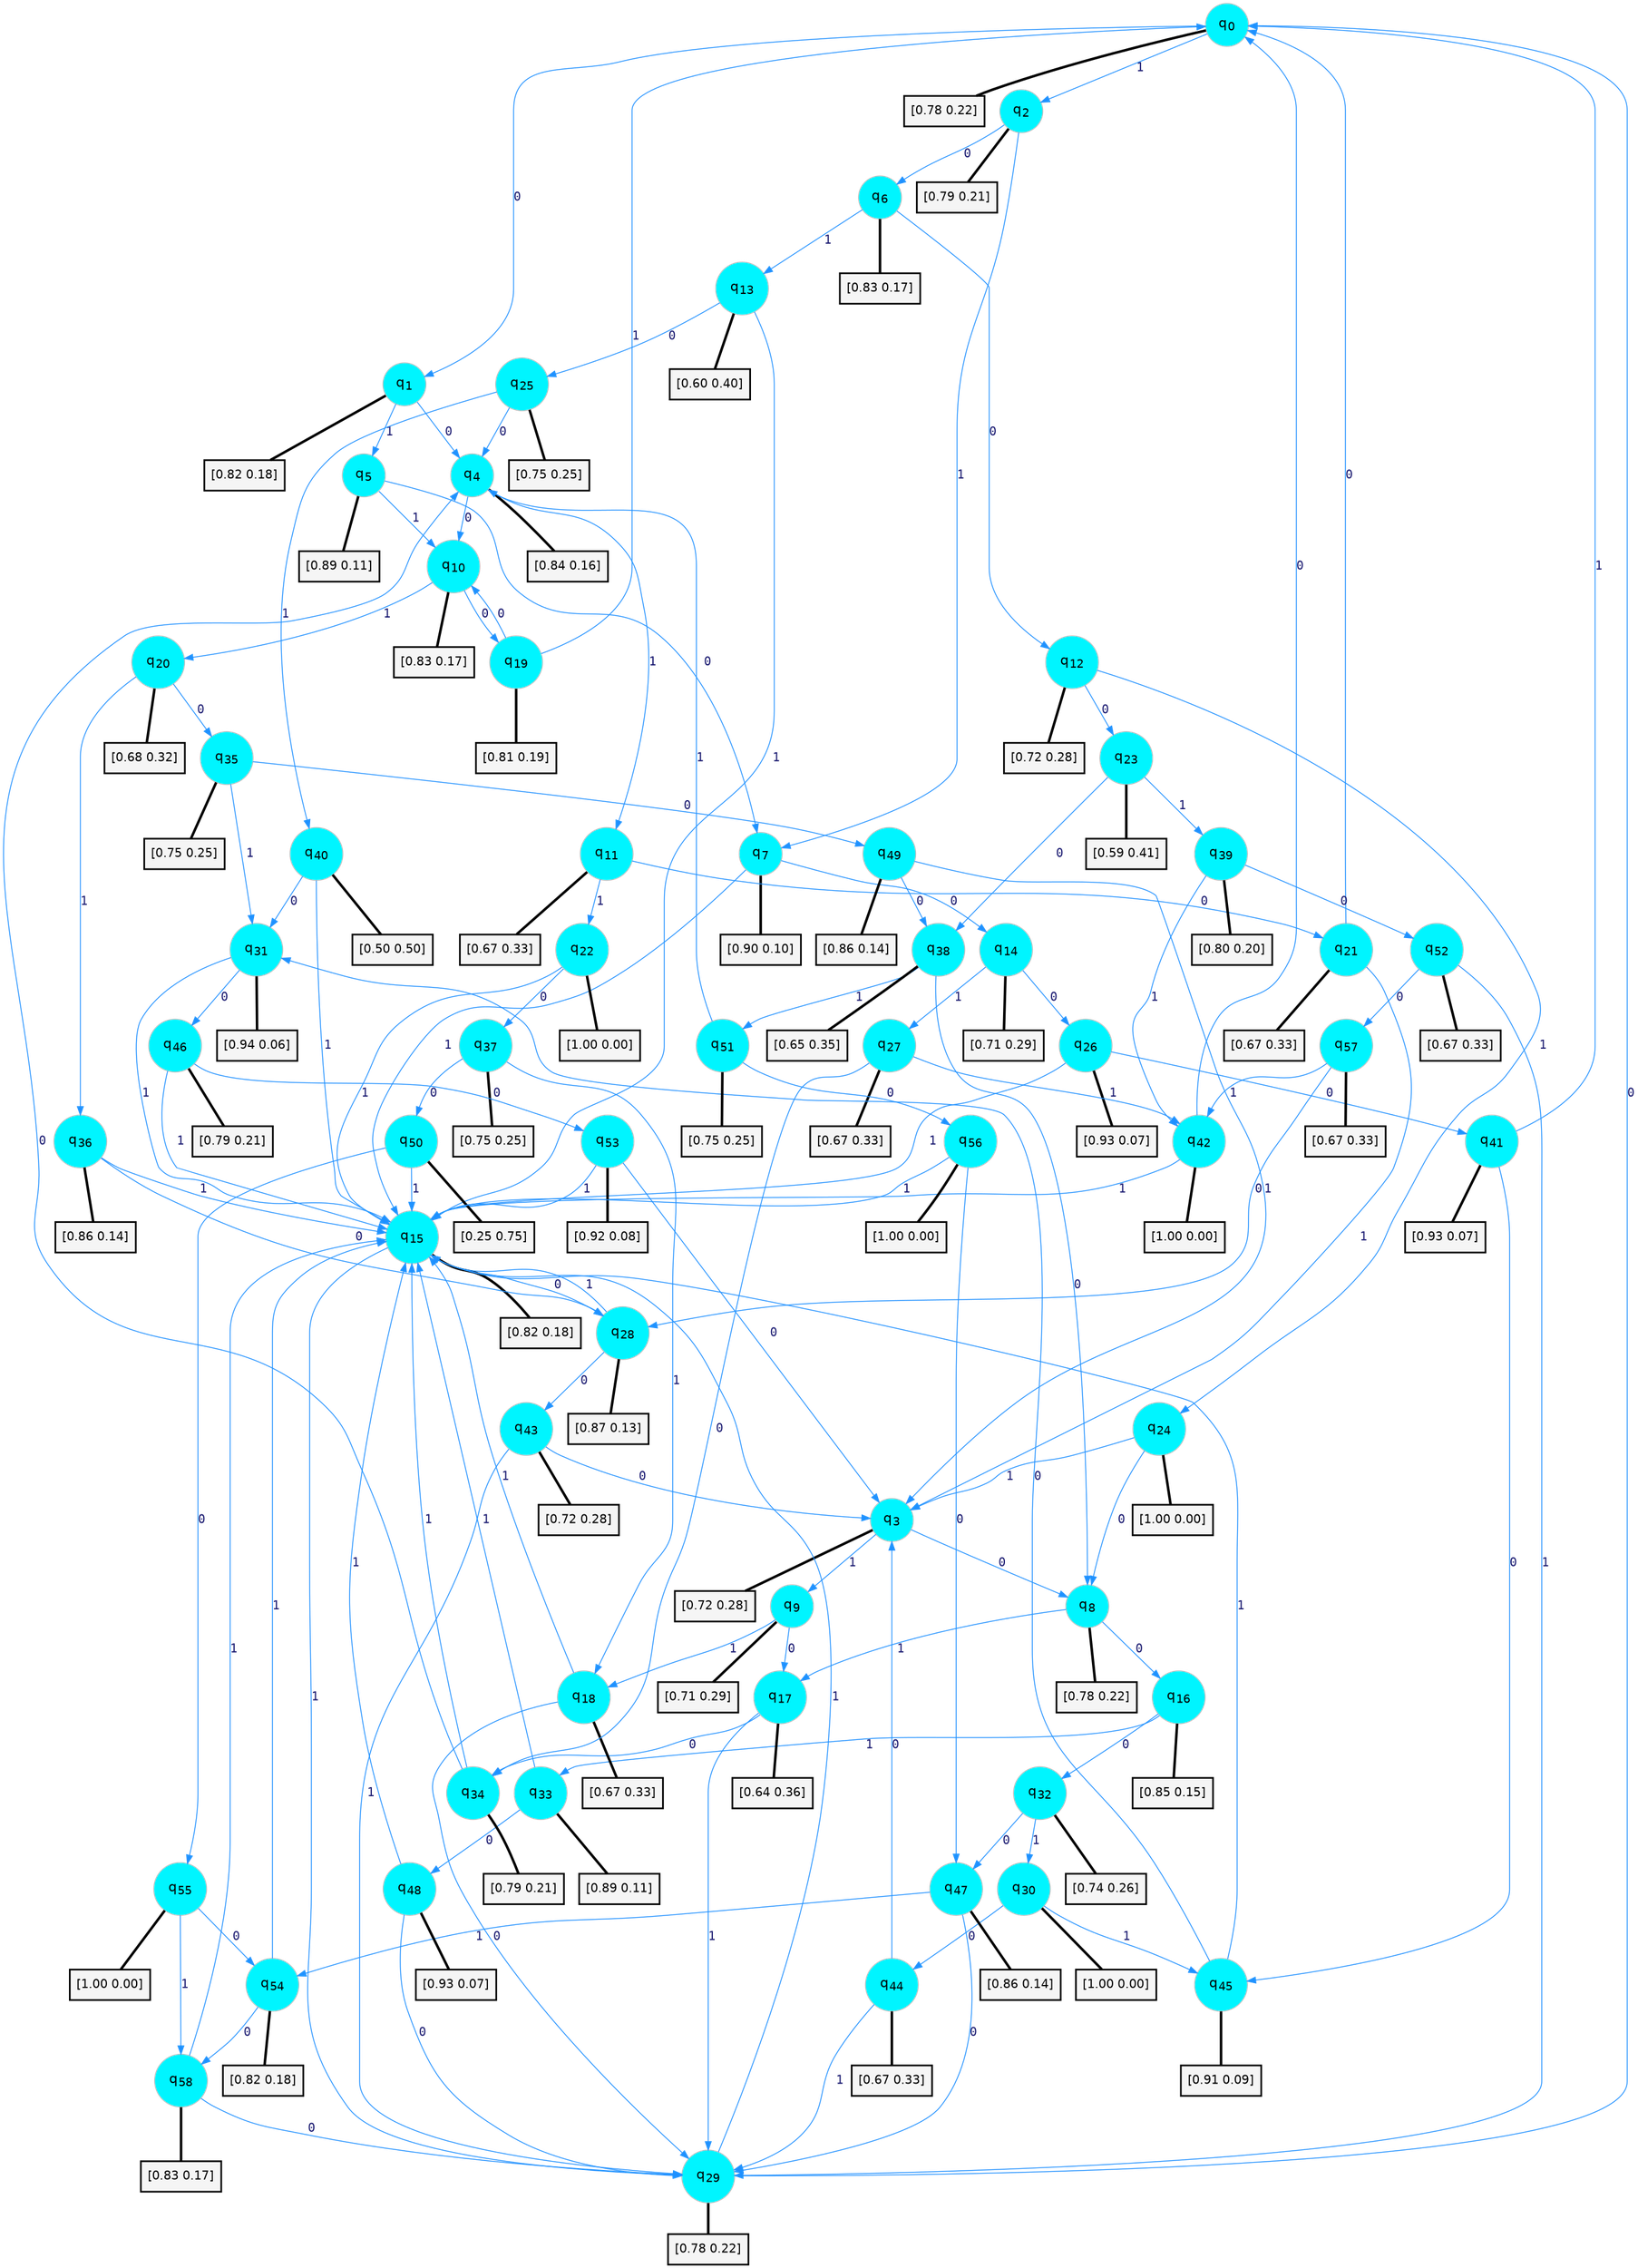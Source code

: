 digraph G {
graph [
bgcolor=transparent, dpi=300, rankdir=TD, size="40,25"];
node [
color=gray, fillcolor=turquoise1, fontcolor=black, fontname=Helvetica, fontsize=16, fontweight=bold, shape=circle, style=filled];
edge [
arrowsize=1, color=dodgerblue1, fontcolor=midnightblue, fontname=courier, fontweight=bold, penwidth=1, style=solid, weight=20];
0[label=<q<SUB>0</SUB>>];
1[label=<q<SUB>1</SUB>>];
2[label=<q<SUB>2</SUB>>];
3[label=<q<SUB>3</SUB>>];
4[label=<q<SUB>4</SUB>>];
5[label=<q<SUB>5</SUB>>];
6[label=<q<SUB>6</SUB>>];
7[label=<q<SUB>7</SUB>>];
8[label=<q<SUB>8</SUB>>];
9[label=<q<SUB>9</SUB>>];
10[label=<q<SUB>10</SUB>>];
11[label=<q<SUB>11</SUB>>];
12[label=<q<SUB>12</SUB>>];
13[label=<q<SUB>13</SUB>>];
14[label=<q<SUB>14</SUB>>];
15[label=<q<SUB>15</SUB>>];
16[label=<q<SUB>16</SUB>>];
17[label=<q<SUB>17</SUB>>];
18[label=<q<SUB>18</SUB>>];
19[label=<q<SUB>19</SUB>>];
20[label=<q<SUB>20</SUB>>];
21[label=<q<SUB>21</SUB>>];
22[label=<q<SUB>22</SUB>>];
23[label=<q<SUB>23</SUB>>];
24[label=<q<SUB>24</SUB>>];
25[label=<q<SUB>25</SUB>>];
26[label=<q<SUB>26</SUB>>];
27[label=<q<SUB>27</SUB>>];
28[label=<q<SUB>28</SUB>>];
29[label=<q<SUB>29</SUB>>];
30[label=<q<SUB>30</SUB>>];
31[label=<q<SUB>31</SUB>>];
32[label=<q<SUB>32</SUB>>];
33[label=<q<SUB>33</SUB>>];
34[label=<q<SUB>34</SUB>>];
35[label=<q<SUB>35</SUB>>];
36[label=<q<SUB>36</SUB>>];
37[label=<q<SUB>37</SUB>>];
38[label=<q<SUB>38</SUB>>];
39[label=<q<SUB>39</SUB>>];
40[label=<q<SUB>40</SUB>>];
41[label=<q<SUB>41</SUB>>];
42[label=<q<SUB>42</SUB>>];
43[label=<q<SUB>43</SUB>>];
44[label=<q<SUB>44</SUB>>];
45[label=<q<SUB>45</SUB>>];
46[label=<q<SUB>46</SUB>>];
47[label=<q<SUB>47</SUB>>];
48[label=<q<SUB>48</SUB>>];
49[label=<q<SUB>49</SUB>>];
50[label=<q<SUB>50</SUB>>];
51[label=<q<SUB>51</SUB>>];
52[label=<q<SUB>52</SUB>>];
53[label=<q<SUB>53</SUB>>];
54[label=<q<SUB>54</SUB>>];
55[label=<q<SUB>55</SUB>>];
56[label=<q<SUB>56</SUB>>];
57[label=<q<SUB>57</SUB>>];
58[label=<q<SUB>58</SUB>>];
59[label="[0.78 0.22]", shape=box,fontcolor=black, fontname=Helvetica, fontsize=14, penwidth=2, fillcolor=whitesmoke,color=black];
60[label="[0.82 0.18]", shape=box,fontcolor=black, fontname=Helvetica, fontsize=14, penwidth=2, fillcolor=whitesmoke,color=black];
61[label="[0.79 0.21]", shape=box,fontcolor=black, fontname=Helvetica, fontsize=14, penwidth=2, fillcolor=whitesmoke,color=black];
62[label="[0.72 0.28]", shape=box,fontcolor=black, fontname=Helvetica, fontsize=14, penwidth=2, fillcolor=whitesmoke,color=black];
63[label="[0.84 0.16]", shape=box,fontcolor=black, fontname=Helvetica, fontsize=14, penwidth=2, fillcolor=whitesmoke,color=black];
64[label="[0.89 0.11]", shape=box,fontcolor=black, fontname=Helvetica, fontsize=14, penwidth=2, fillcolor=whitesmoke,color=black];
65[label="[0.83 0.17]", shape=box,fontcolor=black, fontname=Helvetica, fontsize=14, penwidth=2, fillcolor=whitesmoke,color=black];
66[label="[0.90 0.10]", shape=box,fontcolor=black, fontname=Helvetica, fontsize=14, penwidth=2, fillcolor=whitesmoke,color=black];
67[label="[0.78 0.22]", shape=box,fontcolor=black, fontname=Helvetica, fontsize=14, penwidth=2, fillcolor=whitesmoke,color=black];
68[label="[0.71 0.29]", shape=box,fontcolor=black, fontname=Helvetica, fontsize=14, penwidth=2, fillcolor=whitesmoke,color=black];
69[label="[0.83 0.17]", shape=box,fontcolor=black, fontname=Helvetica, fontsize=14, penwidth=2, fillcolor=whitesmoke,color=black];
70[label="[0.67 0.33]", shape=box,fontcolor=black, fontname=Helvetica, fontsize=14, penwidth=2, fillcolor=whitesmoke,color=black];
71[label="[0.72 0.28]", shape=box,fontcolor=black, fontname=Helvetica, fontsize=14, penwidth=2, fillcolor=whitesmoke,color=black];
72[label="[0.60 0.40]", shape=box,fontcolor=black, fontname=Helvetica, fontsize=14, penwidth=2, fillcolor=whitesmoke,color=black];
73[label="[0.71 0.29]", shape=box,fontcolor=black, fontname=Helvetica, fontsize=14, penwidth=2, fillcolor=whitesmoke,color=black];
74[label="[0.82 0.18]", shape=box,fontcolor=black, fontname=Helvetica, fontsize=14, penwidth=2, fillcolor=whitesmoke,color=black];
75[label="[0.85 0.15]", shape=box,fontcolor=black, fontname=Helvetica, fontsize=14, penwidth=2, fillcolor=whitesmoke,color=black];
76[label="[0.64 0.36]", shape=box,fontcolor=black, fontname=Helvetica, fontsize=14, penwidth=2, fillcolor=whitesmoke,color=black];
77[label="[0.67 0.33]", shape=box,fontcolor=black, fontname=Helvetica, fontsize=14, penwidth=2, fillcolor=whitesmoke,color=black];
78[label="[0.81 0.19]", shape=box,fontcolor=black, fontname=Helvetica, fontsize=14, penwidth=2, fillcolor=whitesmoke,color=black];
79[label="[0.68 0.32]", shape=box,fontcolor=black, fontname=Helvetica, fontsize=14, penwidth=2, fillcolor=whitesmoke,color=black];
80[label="[0.67 0.33]", shape=box,fontcolor=black, fontname=Helvetica, fontsize=14, penwidth=2, fillcolor=whitesmoke,color=black];
81[label="[1.00 0.00]", shape=box,fontcolor=black, fontname=Helvetica, fontsize=14, penwidth=2, fillcolor=whitesmoke,color=black];
82[label="[0.59 0.41]", shape=box,fontcolor=black, fontname=Helvetica, fontsize=14, penwidth=2, fillcolor=whitesmoke,color=black];
83[label="[1.00 0.00]", shape=box,fontcolor=black, fontname=Helvetica, fontsize=14, penwidth=2, fillcolor=whitesmoke,color=black];
84[label="[0.75 0.25]", shape=box,fontcolor=black, fontname=Helvetica, fontsize=14, penwidth=2, fillcolor=whitesmoke,color=black];
85[label="[0.93 0.07]", shape=box,fontcolor=black, fontname=Helvetica, fontsize=14, penwidth=2, fillcolor=whitesmoke,color=black];
86[label="[0.67 0.33]", shape=box,fontcolor=black, fontname=Helvetica, fontsize=14, penwidth=2, fillcolor=whitesmoke,color=black];
87[label="[0.87 0.13]", shape=box,fontcolor=black, fontname=Helvetica, fontsize=14, penwidth=2, fillcolor=whitesmoke,color=black];
88[label="[0.78 0.22]", shape=box,fontcolor=black, fontname=Helvetica, fontsize=14, penwidth=2, fillcolor=whitesmoke,color=black];
89[label="[1.00 0.00]", shape=box,fontcolor=black, fontname=Helvetica, fontsize=14, penwidth=2, fillcolor=whitesmoke,color=black];
90[label="[0.94 0.06]", shape=box,fontcolor=black, fontname=Helvetica, fontsize=14, penwidth=2, fillcolor=whitesmoke,color=black];
91[label="[0.74 0.26]", shape=box,fontcolor=black, fontname=Helvetica, fontsize=14, penwidth=2, fillcolor=whitesmoke,color=black];
92[label="[0.89 0.11]", shape=box,fontcolor=black, fontname=Helvetica, fontsize=14, penwidth=2, fillcolor=whitesmoke,color=black];
93[label="[0.79 0.21]", shape=box,fontcolor=black, fontname=Helvetica, fontsize=14, penwidth=2, fillcolor=whitesmoke,color=black];
94[label="[0.75 0.25]", shape=box,fontcolor=black, fontname=Helvetica, fontsize=14, penwidth=2, fillcolor=whitesmoke,color=black];
95[label="[0.86 0.14]", shape=box,fontcolor=black, fontname=Helvetica, fontsize=14, penwidth=2, fillcolor=whitesmoke,color=black];
96[label="[0.75 0.25]", shape=box,fontcolor=black, fontname=Helvetica, fontsize=14, penwidth=2, fillcolor=whitesmoke,color=black];
97[label="[0.65 0.35]", shape=box,fontcolor=black, fontname=Helvetica, fontsize=14, penwidth=2, fillcolor=whitesmoke,color=black];
98[label="[0.80 0.20]", shape=box,fontcolor=black, fontname=Helvetica, fontsize=14, penwidth=2, fillcolor=whitesmoke,color=black];
99[label="[0.50 0.50]", shape=box,fontcolor=black, fontname=Helvetica, fontsize=14, penwidth=2, fillcolor=whitesmoke,color=black];
100[label="[0.93 0.07]", shape=box,fontcolor=black, fontname=Helvetica, fontsize=14, penwidth=2, fillcolor=whitesmoke,color=black];
101[label="[1.00 0.00]", shape=box,fontcolor=black, fontname=Helvetica, fontsize=14, penwidth=2, fillcolor=whitesmoke,color=black];
102[label="[0.72 0.28]", shape=box,fontcolor=black, fontname=Helvetica, fontsize=14, penwidth=2, fillcolor=whitesmoke,color=black];
103[label="[0.67 0.33]", shape=box,fontcolor=black, fontname=Helvetica, fontsize=14, penwidth=2, fillcolor=whitesmoke,color=black];
104[label="[0.91 0.09]", shape=box,fontcolor=black, fontname=Helvetica, fontsize=14, penwidth=2, fillcolor=whitesmoke,color=black];
105[label="[0.79 0.21]", shape=box,fontcolor=black, fontname=Helvetica, fontsize=14, penwidth=2, fillcolor=whitesmoke,color=black];
106[label="[0.86 0.14]", shape=box,fontcolor=black, fontname=Helvetica, fontsize=14, penwidth=2, fillcolor=whitesmoke,color=black];
107[label="[0.93 0.07]", shape=box,fontcolor=black, fontname=Helvetica, fontsize=14, penwidth=2, fillcolor=whitesmoke,color=black];
108[label="[0.86 0.14]", shape=box,fontcolor=black, fontname=Helvetica, fontsize=14, penwidth=2, fillcolor=whitesmoke,color=black];
109[label="[0.25 0.75]", shape=box,fontcolor=black, fontname=Helvetica, fontsize=14, penwidth=2, fillcolor=whitesmoke,color=black];
110[label="[0.75 0.25]", shape=box,fontcolor=black, fontname=Helvetica, fontsize=14, penwidth=2, fillcolor=whitesmoke,color=black];
111[label="[0.67 0.33]", shape=box,fontcolor=black, fontname=Helvetica, fontsize=14, penwidth=2, fillcolor=whitesmoke,color=black];
112[label="[0.92 0.08]", shape=box,fontcolor=black, fontname=Helvetica, fontsize=14, penwidth=2, fillcolor=whitesmoke,color=black];
113[label="[0.82 0.18]", shape=box,fontcolor=black, fontname=Helvetica, fontsize=14, penwidth=2, fillcolor=whitesmoke,color=black];
114[label="[1.00 0.00]", shape=box,fontcolor=black, fontname=Helvetica, fontsize=14, penwidth=2, fillcolor=whitesmoke,color=black];
115[label="[1.00 0.00]", shape=box,fontcolor=black, fontname=Helvetica, fontsize=14, penwidth=2, fillcolor=whitesmoke,color=black];
116[label="[0.67 0.33]", shape=box,fontcolor=black, fontname=Helvetica, fontsize=14, penwidth=2, fillcolor=whitesmoke,color=black];
117[label="[0.83 0.17]", shape=box,fontcolor=black, fontname=Helvetica, fontsize=14, penwidth=2, fillcolor=whitesmoke,color=black];
0->1 [label=0];
0->2 [label=1];
0->59 [arrowhead=none, penwidth=3,color=black];
1->4 [label=0];
1->5 [label=1];
1->60 [arrowhead=none, penwidth=3,color=black];
2->6 [label=0];
2->7 [label=1];
2->61 [arrowhead=none, penwidth=3,color=black];
3->8 [label=0];
3->9 [label=1];
3->62 [arrowhead=none, penwidth=3,color=black];
4->10 [label=0];
4->11 [label=1];
4->63 [arrowhead=none, penwidth=3,color=black];
5->7 [label=0];
5->10 [label=1];
5->64 [arrowhead=none, penwidth=3,color=black];
6->12 [label=0];
6->13 [label=1];
6->65 [arrowhead=none, penwidth=3,color=black];
7->14 [label=0];
7->15 [label=1];
7->66 [arrowhead=none, penwidth=3,color=black];
8->16 [label=0];
8->17 [label=1];
8->67 [arrowhead=none, penwidth=3,color=black];
9->17 [label=0];
9->18 [label=1];
9->68 [arrowhead=none, penwidth=3,color=black];
10->19 [label=0];
10->20 [label=1];
10->69 [arrowhead=none, penwidth=3,color=black];
11->21 [label=0];
11->22 [label=1];
11->70 [arrowhead=none, penwidth=3,color=black];
12->23 [label=0];
12->24 [label=1];
12->71 [arrowhead=none, penwidth=3,color=black];
13->25 [label=0];
13->15 [label=1];
13->72 [arrowhead=none, penwidth=3,color=black];
14->26 [label=0];
14->27 [label=1];
14->73 [arrowhead=none, penwidth=3,color=black];
15->28 [label=0];
15->29 [label=1];
15->74 [arrowhead=none, penwidth=3,color=black];
16->32 [label=0];
16->33 [label=1];
16->75 [arrowhead=none, penwidth=3,color=black];
17->34 [label=0];
17->29 [label=1];
17->76 [arrowhead=none, penwidth=3,color=black];
18->29 [label=0];
18->15 [label=1];
18->77 [arrowhead=none, penwidth=3,color=black];
19->10 [label=0];
19->0 [label=1];
19->78 [arrowhead=none, penwidth=3,color=black];
20->35 [label=0];
20->36 [label=1];
20->79 [arrowhead=none, penwidth=3,color=black];
21->0 [label=0];
21->3 [label=1];
21->80 [arrowhead=none, penwidth=3,color=black];
22->37 [label=0];
22->15 [label=1];
22->81 [arrowhead=none, penwidth=3,color=black];
23->38 [label=0];
23->39 [label=1];
23->82 [arrowhead=none, penwidth=3,color=black];
24->8 [label=0];
24->3 [label=1];
24->83 [arrowhead=none, penwidth=3,color=black];
25->4 [label=0];
25->40 [label=1];
25->84 [arrowhead=none, penwidth=3,color=black];
26->41 [label=0];
26->15 [label=1];
26->85 [arrowhead=none, penwidth=3,color=black];
27->34 [label=0];
27->42 [label=1];
27->86 [arrowhead=none, penwidth=3,color=black];
28->43 [label=0];
28->15 [label=1];
28->87 [arrowhead=none, penwidth=3,color=black];
29->0 [label=0];
29->15 [label=1];
29->88 [arrowhead=none, penwidth=3,color=black];
30->44 [label=0];
30->45 [label=1];
30->89 [arrowhead=none, penwidth=3,color=black];
31->46 [label=0];
31->15 [label=1];
31->90 [arrowhead=none, penwidth=3,color=black];
32->47 [label=0];
32->30 [label=1];
32->91 [arrowhead=none, penwidth=3,color=black];
33->48 [label=0];
33->15 [label=1];
33->92 [arrowhead=none, penwidth=3,color=black];
34->4 [label=0];
34->15 [label=1];
34->93 [arrowhead=none, penwidth=3,color=black];
35->49 [label=0];
35->31 [label=1];
35->94 [arrowhead=none, penwidth=3,color=black];
36->28 [label=0];
36->15 [label=1];
36->95 [arrowhead=none, penwidth=3,color=black];
37->50 [label=0];
37->18 [label=1];
37->96 [arrowhead=none, penwidth=3,color=black];
38->8 [label=0];
38->51 [label=1];
38->97 [arrowhead=none, penwidth=3,color=black];
39->52 [label=0];
39->42 [label=1];
39->98 [arrowhead=none, penwidth=3,color=black];
40->31 [label=0];
40->15 [label=1];
40->99 [arrowhead=none, penwidth=3,color=black];
41->45 [label=0];
41->0 [label=1];
41->100 [arrowhead=none, penwidth=3,color=black];
42->0 [label=0];
42->15 [label=1];
42->101 [arrowhead=none, penwidth=3,color=black];
43->3 [label=0];
43->29 [label=1];
43->102 [arrowhead=none, penwidth=3,color=black];
44->3 [label=0];
44->29 [label=1];
44->103 [arrowhead=none, penwidth=3,color=black];
45->31 [label=0];
45->15 [label=1];
45->104 [arrowhead=none, penwidth=3,color=black];
46->53 [label=0];
46->15 [label=1];
46->105 [arrowhead=none, penwidth=3,color=black];
47->29 [label=0];
47->54 [label=1];
47->106 [arrowhead=none, penwidth=3,color=black];
48->29 [label=0];
48->15 [label=1];
48->107 [arrowhead=none, penwidth=3,color=black];
49->38 [label=0];
49->3 [label=1];
49->108 [arrowhead=none, penwidth=3,color=black];
50->55 [label=0];
50->15 [label=1];
50->109 [arrowhead=none, penwidth=3,color=black];
51->56 [label=0];
51->4 [label=1];
51->110 [arrowhead=none, penwidth=3,color=black];
52->57 [label=0];
52->29 [label=1];
52->111 [arrowhead=none, penwidth=3,color=black];
53->3 [label=0];
53->15 [label=1];
53->112 [arrowhead=none, penwidth=3,color=black];
54->58 [label=0];
54->15 [label=1];
54->113 [arrowhead=none, penwidth=3,color=black];
55->54 [label=0];
55->58 [label=1];
55->114 [arrowhead=none, penwidth=3,color=black];
56->47 [label=0];
56->15 [label=1];
56->115 [arrowhead=none, penwidth=3,color=black];
57->28 [label=0];
57->42 [label=1];
57->116 [arrowhead=none, penwidth=3,color=black];
58->29 [label=0];
58->15 [label=1];
58->117 [arrowhead=none, penwidth=3,color=black];
}

